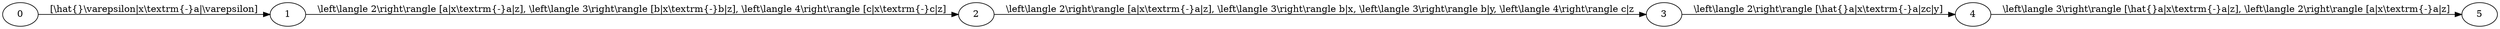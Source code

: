 digraph
{
  vcsn_context = "[abc]? × [xyz]? → ℚ"
  rankdir = LR
  edge [texmode = math, lblstyle = auto]
  d2toptions = "--format tikz --tikzedgelabels --graphstyle=automaton --crop --nominsize --autosize"
  d2tdocpreamble = "    \usepackage{amssymb}    \usetikzlibrary{arrows.meta, automata, bending}    \tikzstyle{automaton}=[shorten >=1pt, pos=.4, >={Stealth[bend,round]}, initial text=]    \tikzstyle{named}=[rectangle, rounded corners]    \tikzstyle{initial}=[initial by arrow]    \tikzstyle{accepting}=[accepting by arrow]  "
  {
    node [texmode = math, style = state]
    0 [style = "state, initial, initial text={3}"]
    1 []
    2 []
    3 []
    4 []
    5 [style = "state, accepting"]
  }
  0 -> 1 [label = "[\\hat{}\\varepsilon|x\\textrm{-}a|\\varepsilon]"]
  1 -> 2 [label = "\\left\\langle 2\\right\\rangle [a|x\\textrm{-}a|z], \\left\\langle 3\\right\\rangle [b|x\\textrm{-}b|z], \\left\\langle 4\\right\\rangle [c|x\\textrm{-}c|z]"]
  2 -> 3 [label = "\\left\\langle 2\\right\\rangle [a|x\\textrm{-}a|z], \\left\\langle 3\\right\\rangle b|x, \\left\\langle 3\\right\\rangle b|y, \\left\\langle 4\\right\\rangle c|z"]
  3 -> 4 [label = "\\left\\langle 2\\right\\rangle [\\hat{}a|x\\textrm{-}a|zc|y]"]
  4 -> 5 [label = "\\left\\langle 3\\right\\rangle [\\hat{}a|x\\textrm{-}a|z], \\left\\langle 2\\right\\rangle [a|x\\textrm{-}a|z]"]
}
